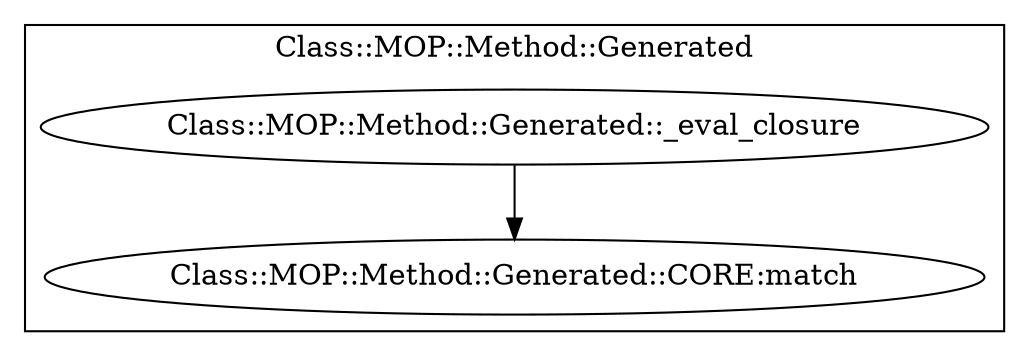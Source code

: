 digraph {
graph [overlap=false]
subgraph cluster_Class_MOP_Method_Generated {
	label="Class::MOP::Method::Generated";
	"Class::MOP::Method::Generated::_eval_closure";
	"Class::MOP::Method::Generated::CORE:match";
}
"Class::MOP::Method::Generated::_eval_closure" -> "Class::MOP::Method::Generated::CORE:match";
}
